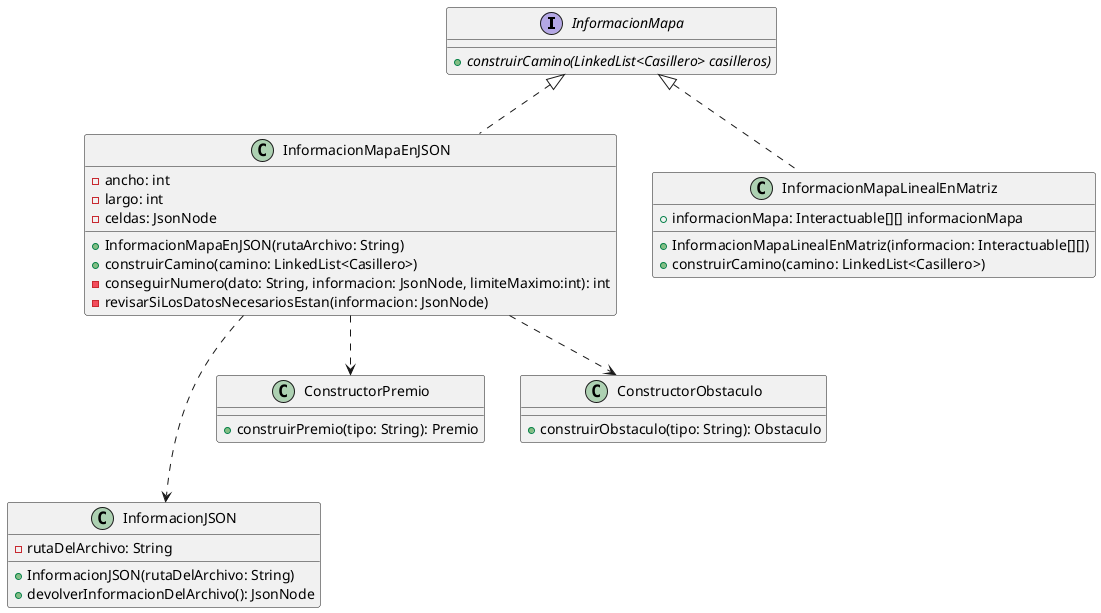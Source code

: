 @startuml InformacionMapa

interface InformacionMapa{
    +{abstract}construirCamino(LinkedList<Casillero> casilleros)
}

class InformacionMapaEnJSON{
    -ancho: int
    -largo: int
    -celdas: JsonNode
    +InformacionMapaEnJSON(rutaArchivo: String)
    +construirCamino(camino: LinkedList<Casillero>)
    -conseguirNumero(dato: String, informacion: JsonNode, limiteMaximo:int): int
    -revisarSiLosDatosNecesariosEstan(informacion: JsonNode)
}

class InformacionJSON{
    -rutaDelArchivo: String
    +InformacionJSON(rutaDelArchivo: String)
    +devolverInformacionDelArchivo(): JsonNode
}

class ConstructorPremio{
    +construirPremio(tipo: String): Premio
}

class ConstructorObstaculo{
    +construirObstaculo(tipo: String): Obstaculo
}

class InformacionMapaLinealEnMatriz{
    +informacionMapa: Interactuable[][] informacionMapa
    +InformacionMapaLinealEnMatriz(informacion: Interactuable[][])
    +construirCamino(camino: LinkedList<Casillero>)
}


InformacionMapa <|.. InformacionMapaEnJSON
InformacionMapa <|.. InformacionMapaLinealEnMatriz

InformacionMapaEnJSON ...> InformacionJSON
InformacionMapaEnJSON ..> ConstructorObstaculo
InformacionMapaEnJSON ..> ConstructorPremio

@enduml